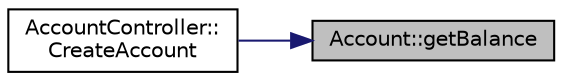 digraph "Account::getBalance"
{
 // LATEX_PDF_SIZE
  edge [fontname="Helvetica",fontsize="10",labelfontname="Helvetica",labelfontsize="10"];
  node [fontname="Helvetica",fontsize="10",shape=record];
  rankdir="RL";
  Node1 [label="Account::getBalance",height=0.2,width=0.4,color="black", fillcolor="grey75", style="filled", fontcolor="black",tooltip=" "];
  Node1 -> Node2 [dir="back",color="midnightblue",fontsize="10",style="solid",fontname="Helvetica"];
  Node2 [label="AccountController::\lCreateAccount",height=0.2,width=0.4,color="black", fillcolor="white", style="filled",URL="$class_account_controller.html#ac61e5af000b619e5ff2364e9db143006",tooltip="CreateAccount create an account in the database."];
}
